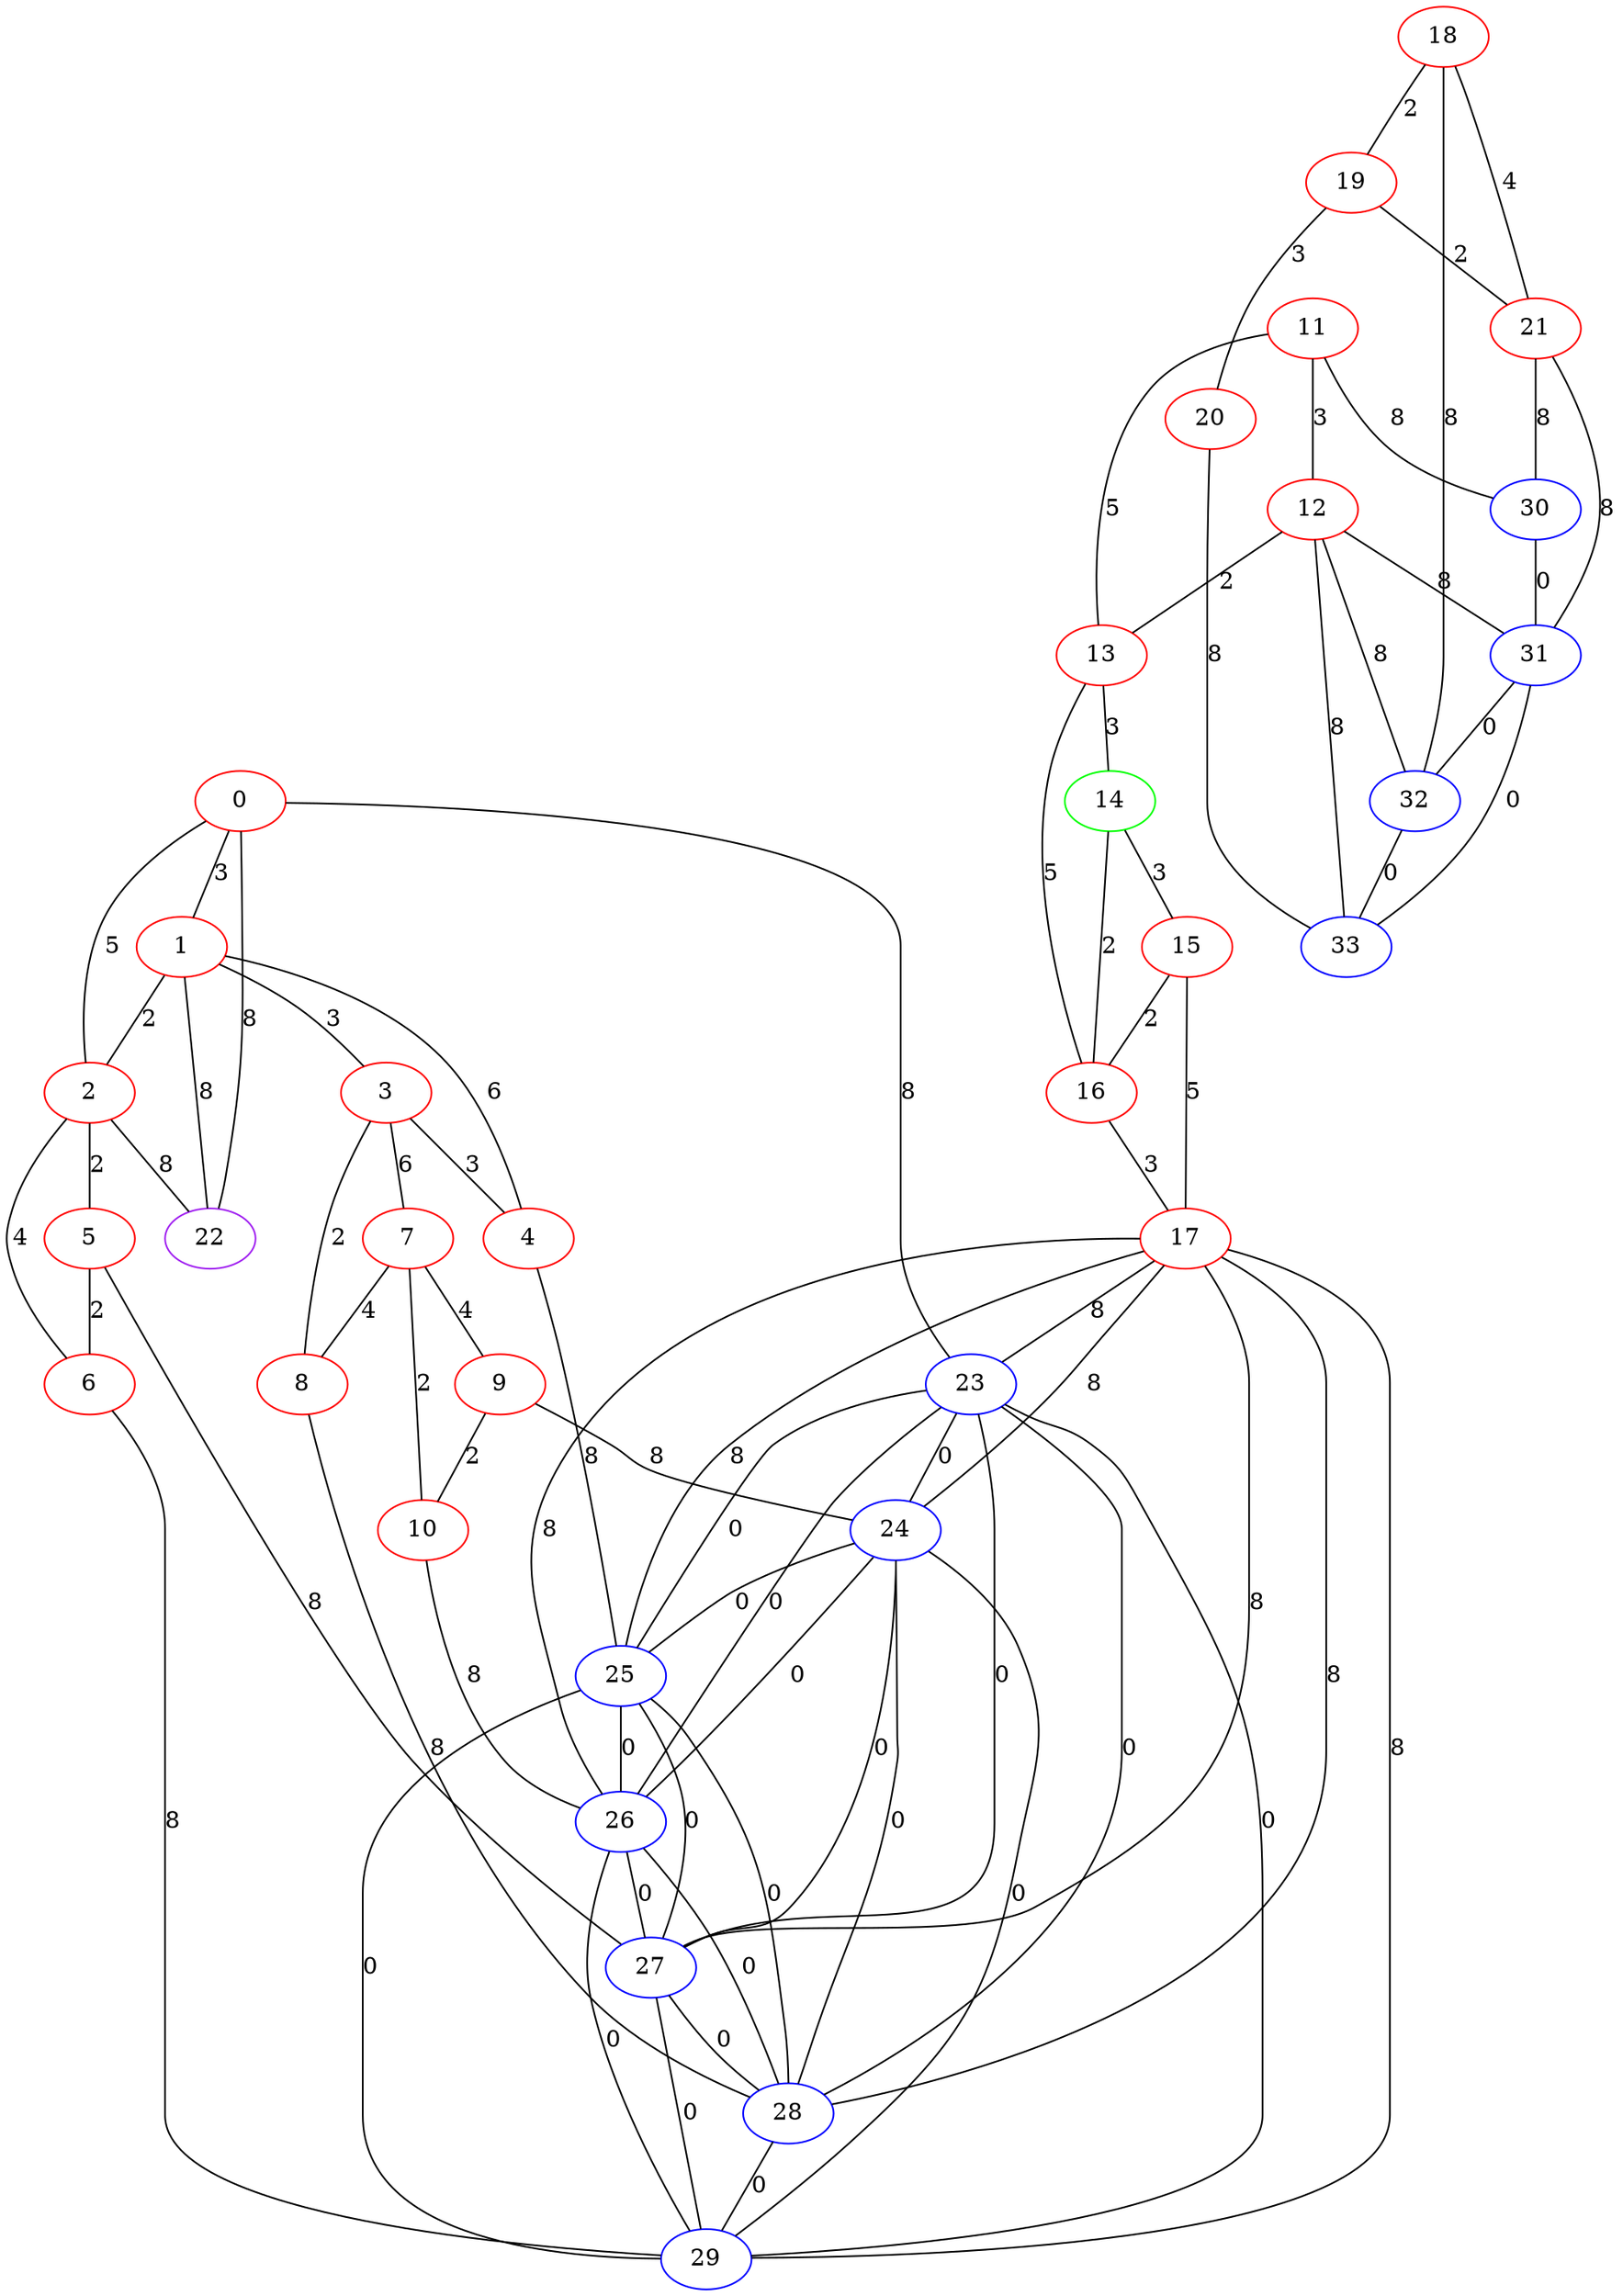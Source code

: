 graph "" {
0 [color=red, weight=1];
1 [color=red, weight=1];
2 [color=red, weight=1];
3 [color=red, weight=1];
4 [color=red, weight=1];
5 [color=red, weight=1];
6 [color=red, weight=1];
7 [color=red, weight=1];
8 [color=red, weight=1];
9 [color=red, weight=1];
10 [color=red, weight=1];
11 [color=red, weight=1];
12 [color=red, weight=1];
13 [color=red, weight=1];
14 [color=green, weight=2];
15 [color=red, weight=1];
16 [color=red, weight=1];
17 [color=red, weight=1];
18 [color=red, weight=1];
19 [color=red, weight=1];
20 [color=red, weight=1];
21 [color=red, weight=1];
22 [color=purple, weight=4];
23 [color=blue, weight=3];
24 [color=blue, weight=3];
25 [color=blue, weight=3];
26 [color=blue, weight=3];
27 [color=blue, weight=3];
28 [color=blue, weight=3];
29 [color=blue, weight=3];
30 [color=blue, weight=3];
31 [color=blue, weight=3];
32 [color=blue, weight=3];
33 [color=blue, weight=3];
0 -- 1  [key=0, label=3];
0 -- 2  [key=0, label=5];
0 -- 22  [key=0, label=8];
0 -- 23  [key=0, label=8];
1 -- 2  [key=0, label=2];
1 -- 3  [key=0, label=3];
1 -- 4  [key=0, label=6];
1 -- 22  [key=0, label=8];
2 -- 22  [key=0, label=8];
2 -- 5  [key=0, label=2];
2 -- 6  [key=0, label=4];
3 -- 8  [key=0, label=2];
3 -- 4  [key=0, label=3];
3 -- 7  [key=0, label=6];
4 -- 25  [key=0, label=8];
5 -- 27  [key=0, label=8];
5 -- 6  [key=0, label=2];
6 -- 29  [key=0, label=8];
7 -- 8  [key=0, label=4];
7 -- 9  [key=0, label=4];
7 -- 10  [key=0, label=2];
8 -- 28  [key=0, label=8];
9 -- 24  [key=0, label=8];
9 -- 10  [key=0, label=2];
10 -- 26  [key=0, label=8];
11 -- 12  [key=0, label=3];
11 -- 13  [key=0, label=5];
11 -- 30  [key=0, label=8];
12 -- 32  [key=0, label=8];
12 -- 33  [key=0, label=8];
12 -- 13  [key=0, label=2];
12 -- 31  [key=0, label=8];
13 -- 16  [key=0, label=5];
13 -- 14  [key=0, label=3];
14 -- 16  [key=0, label=2];
14 -- 15  [key=0, label=3];
15 -- 16  [key=0, label=2];
15 -- 17  [key=0, label=5];
16 -- 17  [key=0, label=3];
17 -- 23  [key=0, label=8];
17 -- 24  [key=0, label=8];
17 -- 25  [key=0, label=8];
17 -- 26  [key=0, label=8];
17 -- 27  [key=0, label=8];
17 -- 28  [key=0, label=8];
17 -- 29  [key=0, label=8];
18 -- 32  [key=0, label=8];
18 -- 19  [key=0, label=2];
18 -- 21  [key=0, label=4];
19 -- 20  [key=0, label=3];
19 -- 21  [key=0, label=2];
20 -- 33  [key=0, label=8];
21 -- 30  [key=0, label=8];
21 -- 31  [key=0, label=8];
23 -- 24  [key=0, label=0];
23 -- 25  [key=0, label=0];
23 -- 26  [key=0, label=0];
23 -- 27  [key=0, label=0];
23 -- 28  [key=0, label=0];
23 -- 29  [key=0, label=0];
24 -- 25  [key=0, label=0];
24 -- 26  [key=0, label=0];
24 -- 27  [key=0, label=0];
24 -- 28  [key=0, label=0];
24 -- 29  [key=0, label=0];
25 -- 26  [key=0, label=0];
25 -- 27  [key=0, label=0];
25 -- 28  [key=0, label=0];
25 -- 29  [key=0, label=0];
26 -- 27  [key=0, label=0];
26 -- 28  [key=0, label=0];
26 -- 29  [key=0, label=0];
27 -- 28  [key=0, label=0];
27 -- 29  [key=0, label=0];
28 -- 29  [key=0, label=0];
30 -- 31  [key=0, label=0];
31 -- 32  [key=0, label=0];
31 -- 33  [key=0, label=0];
32 -- 33  [key=0, label=0];
}

